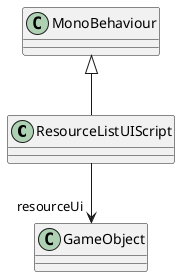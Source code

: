 @startuml
class ResourceListUIScript {
}
MonoBehaviour <|-- ResourceListUIScript
ResourceListUIScript --> "resourceUi" GameObject
@enduml
